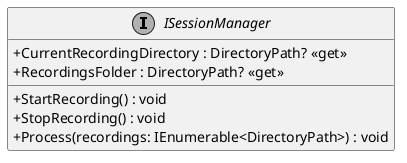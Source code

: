 @startuml
skinparam monochrome true
skinparam classAttributeIconSize 0
!startsub default
interface ISessionManager {
    + CurrentRecordingDirectory : DirectoryPath? <<get>>
    + RecordingsFolder : DirectoryPath? <<get>>
    + StartRecording() : void
    + StopRecording() : void
    + Process(recordings: IEnumerable<DirectoryPath>) : void
}
!endsub
@enduml
